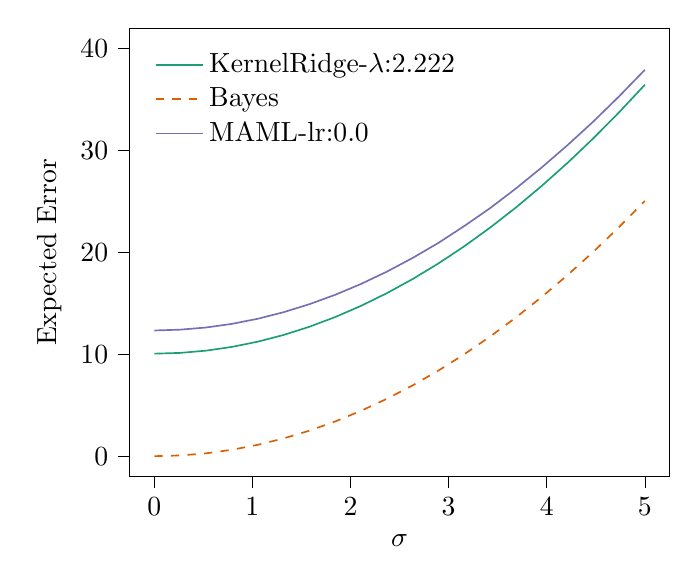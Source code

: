 % This file was created with tikzplotlib v0.10.1.
\begin{tikzpicture}

\definecolor{chocolate217952}{RGB}{217,95,2}
\definecolor{darkcyan27158119}{RGB}{27,158,119}
\definecolor{darkgray176}{RGB}{176,176,176}
\definecolor{deeppink23141138}{RGB}{231,41,138}
\definecolor{lightslategray117112179}{RGB}{117,112,179}

\begin{axis}[
legend cell align={left},
legend style={
  fill opacity=0.8,
  draw opacity=1,
  text opacity=1,
  at={(0.03,0.97)},
  anchor=north west,
  draw=none
},
tick align=outside,
tick pos=left,
x grid style={darkgray176},
xlabel={\(\displaystyle \sigma\)},
xmin=-0.25, xmax=5.25,
xtick style={color=black},
y grid style={darkgray176},
ylabel={Expected Error},
ymin=-1.998, ymax=41.95,
ytick style={color=black}
]
\addplot [semithick, darkcyan27158119]
table {%
0 10.048
0.263 10.122
0.526 10.341
0.789 10.707
1.053 11.219
1.316 11.876
1.579 12.68
1.842 13.629
2.105 14.725
2.368 15.966
2.632 17.353
2.895 18.886
3.158 20.565
3.421 22.39
3.684 24.361
3.947 26.478
4.211 28.741
4.474 31.15
4.737 33.704
5 36.405
};
\addlegendentry{KernelRidge-$\lambda$:2.222}
\addplot [semithick, chocolate217952, dashed]
table {%
0 0
0.263 0.069
0.526 0.277
0.789 0.624
1.053 1.109
1.316 1.733
1.579 2.495
1.842 3.396
2.105 4.436
2.368 5.614
2.632 6.931
2.895 8.386
3.158 9.98
3.421 11.713
3.684 13.584
3.947 15.594
4.211 17.742
4.474 20.03
4.737 22.455
5 25.02
};
\addlegendentry{Bayes}
\addplot [semithick, lightslategray117112179]
table {%
0 12.32
0.263 12.401
0.526 12.611
0.789 12.965
1.053 13.466
1.316 14.108
1.579 14.892
1.842 15.811
2.105 16.872
2.368 18.075
2.632 19.423
2.895 20.9
3.158 22.549
3.421 24.301
3.684 26.228
3.947 28.286
4.211 30.481
4.474 32.795
4.737 35.268
5 37.87
};
\addlegendentry{MAML-lr:0.0}

\end{axis}

\end{tikzpicture}
